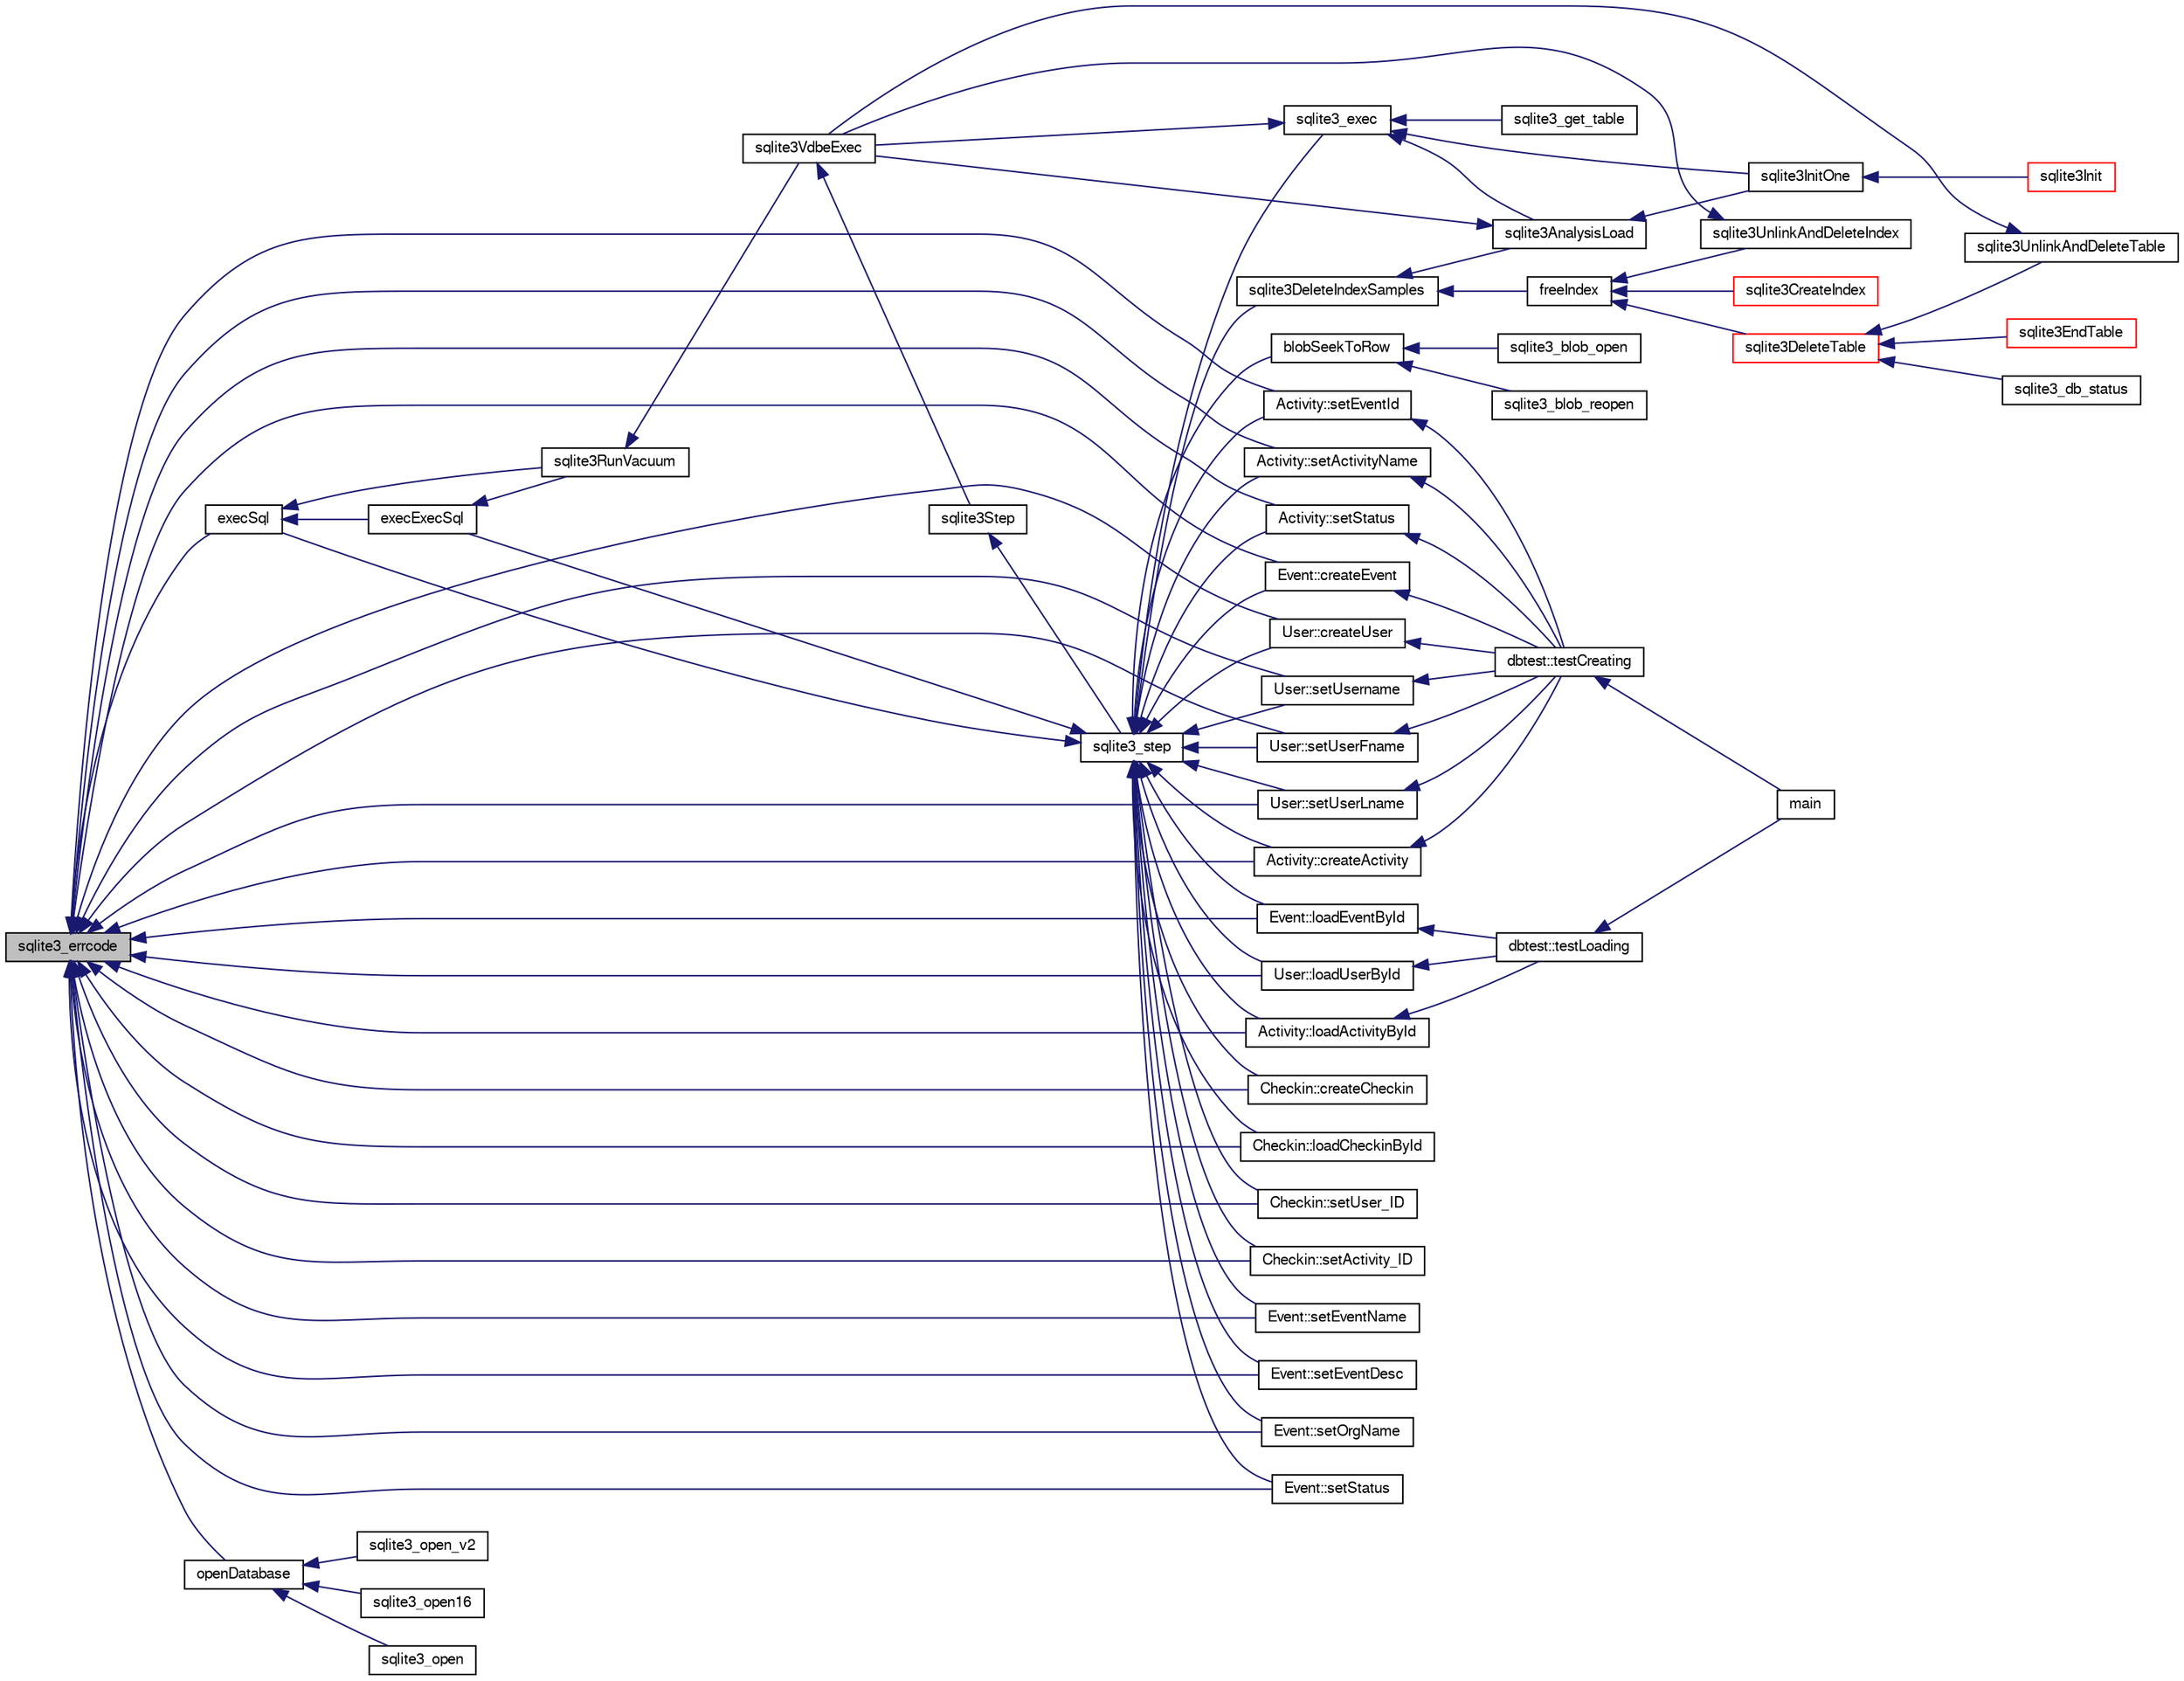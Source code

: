 digraph "sqlite3_errcode"
{
  edge [fontname="FreeSans",fontsize="10",labelfontname="FreeSans",labelfontsize="10"];
  node [fontname="FreeSans",fontsize="10",shape=record];
  rankdir="LR";
  Node330437 [label="sqlite3_errcode",height=0.2,width=0.4,color="black", fillcolor="grey75", style="filled", fontcolor="black"];
  Node330437 -> Node330438 [dir="back",color="midnightblue",fontsize="10",style="solid",fontname="FreeSans"];
  Node330438 [label="Activity::createActivity",height=0.2,width=0.4,color="black", fillcolor="white", style="filled",URL="$classActivity.html#a813cc5e52c14ab49b39014c134e3425b"];
  Node330438 -> Node330439 [dir="back",color="midnightblue",fontsize="10",style="solid",fontname="FreeSans"];
  Node330439 [label="dbtest::testCreating",height=0.2,width=0.4,color="black", fillcolor="white", style="filled",URL="$classdbtest.html#a8193e88a7df657069c8a6bd09c8243b7"];
  Node330439 -> Node330440 [dir="back",color="midnightblue",fontsize="10",style="solid",fontname="FreeSans"];
  Node330440 [label="main",height=0.2,width=0.4,color="black", fillcolor="white", style="filled",URL="$test_8cpp.html#ae66f6b31b5ad750f1fe042a706a4e3d4"];
  Node330437 -> Node330441 [dir="back",color="midnightblue",fontsize="10",style="solid",fontname="FreeSans"];
  Node330441 [label="Activity::loadActivityById",height=0.2,width=0.4,color="black", fillcolor="white", style="filled",URL="$classActivity.html#abe4ffb4f08a47212ebf9013259d9e7fd"];
  Node330441 -> Node330442 [dir="back",color="midnightblue",fontsize="10",style="solid",fontname="FreeSans"];
  Node330442 [label="dbtest::testLoading",height=0.2,width=0.4,color="black", fillcolor="white", style="filled",URL="$classdbtest.html#a6f98d82a2c8e2b9040848763504ddae1"];
  Node330442 -> Node330440 [dir="back",color="midnightblue",fontsize="10",style="solid",fontname="FreeSans"];
  Node330437 -> Node330443 [dir="back",color="midnightblue",fontsize="10",style="solid",fontname="FreeSans"];
  Node330443 [label="Activity::setEventId",height=0.2,width=0.4,color="black", fillcolor="white", style="filled",URL="$classActivity.html#adb1d0fd0d08f473e068f0a4086bfa9ca"];
  Node330443 -> Node330439 [dir="back",color="midnightblue",fontsize="10",style="solid",fontname="FreeSans"];
  Node330437 -> Node330444 [dir="back",color="midnightblue",fontsize="10",style="solid",fontname="FreeSans"];
  Node330444 [label="Activity::setActivityName",height=0.2,width=0.4,color="black", fillcolor="white", style="filled",URL="$classActivity.html#a62dc3737b33915a36086f9dd26d16a81"];
  Node330444 -> Node330439 [dir="back",color="midnightblue",fontsize="10",style="solid",fontname="FreeSans"];
  Node330437 -> Node330445 [dir="back",color="midnightblue",fontsize="10",style="solid",fontname="FreeSans"];
  Node330445 [label="Activity::setStatus",height=0.2,width=0.4,color="black", fillcolor="white", style="filled",URL="$classActivity.html#af618135a7738f4d2a7ee147a8ef912ea"];
  Node330445 -> Node330439 [dir="back",color="midnightblue",fontsize="10",style="solid",fontname="FreeSans"];
  Node330437 -> Node330446 [dir="back",color="midnightblue",fontsize="10",style="solid",fontname="FreeSans"];
  Node330446 [label="Checkin::createCheckin",height=0.2,width=0.4,color="black", fillcolor="white", style="filled",URL="$classCheckin.html#a4e40acdf7fff0e607f6de4f24f3a163c"];
  Node330437 -> Node330447 [dir="back",color="midnightblue",fontsize="10",style="solid",fontname="FreeSans"];
  Node330447 [label="Checkin::loadCheckinById",height=0.2,width=0.4,color="black", fillcolor="white", style="filled",URL="$classCheckin.html#a3461f70ea6c68475225f2a07f78a21e0"];
  Node330437 -> Node330448 [dir="back",color="midnightblue",fontsize="10",style="solid",fontname="FreeSans"];
  Node330448 [label="Checkin::setUser_ID",height=0.2,width=0.4,color="black", fillcolor="white", style="filled",URL="$classCheckin.html#a76ab640f4f912876dbebf183db5359c6"];
  Node330437 -> Node330449 [dir="back",color="midnightblue",fontsize="10",style="solid",fontname="FreeSans"];
  Node330449 [label="Checkin::setActivity_ID",height=0.2,width=0.4,color="black", fillcolor="white", style="filled",URL="$classCheckin.html#ab2ff3ec2604ec73a42af25874a00b232"];
  Node330437 -> Node330450 [dir="back",color="midnightblue",fontsize="10",style="solid",fontname="FreeSans"];
  Node330450 [label="Event::createEvent",height=0.2,width=0.4,color="black", fillcolor="white", style="filled",URL="$classEvent.html#a77adb9f4a46ffb32c2d931f0691f5903"];
  Node330450 -> Node330439 [dir="back",color="midnightblue",fontsize="10",style="solid",fontname="FreeSans"];
  Node330437 -> Node330451 [dir="back",color="midnightblue",fontsize="10",style="solid",fontname="FreeSans"];
  Node330451 [label="Event::loadEventById",height=0.2,width=0.4,color="black", fillcolor="white", style="filled",URL="$classEvent.html#afa66cea33f722dbeecb69cc98fdea055"];
  Node330451 -> Node330442 [dir="back",color="midnightblue",fontsize="10",style="solid",fontname="FreeSans"];
  Node330437 -> Node330452 [dir="back",color="midnightblue",fontsize="10",style="solid",fontname="FreeSans"];
  Node330452 [label="Event::setEventName",height=0.2,width=0.4,color="black", fillcolor="white", style="filled",URL="$classEvent.html#a10596b6ca077df05184e30d62b08729d"];
  Node330437 -> Node330453 [dir="back",color="midnightblue",fontsize="10",style="solid",fontname="FreeSans"];
  Node330453 [label="Event::setEventDesc",height=0.2,width=0.4,color="black", fillcolor="white", style="filled",URL="$classEvent.html#ae36b8377dcae792f1c5c4726024c981b"];
  Node330437 -> Node330454 [dir="back",color="midnightblue",fontsize="10",style="solid",fontname="FreeSans"];
  Node330454 [label="Event::setOrgName",height=0.2,width=0.4,color="black", fillcolor="white", style="filled",URL="$classEvent.html#a19aac0f776bd764563a54977656cf680"];
  Node330437 -> Node330455 [dir="back",color="midnightblue",fontsize="10",style="solid",fontname="FreeSans"];
  Node330455 [label="Event::setStatus",height=0.2,width=0.4,color="black", fillcolor="white", style="filled",URL="$classEvent.html#ab0a6b9285af0f4172eb841e2b80f8972"];
  Node330437 -> Node330456 [dir="back",color="midnightblue",fontsize="10",style="solid",fontname="FreeSans"];
  Node330456 [label="execSql",height=0.2,width=0.4,color="black", fillcolor="white", style="filled",URL="$sqlite3_8c.html#a7d16651b98a110662f4c265eff0246cb"];
  Node330456 -> Node330457 [dir="back",color="midnightblue",fontsize="10",style="solid",fontname="FreeSans"];
  Node330457 [label="execExecSql",height=0.2,width=0.4,color="black", fillcolor="white", style="filled",URL="$sqlite3_8c.html#ac1be09a6c047f21133d16378d301e0d4"];
  Node330457 -> Node330458 [dir="back",color="midnightblue",fontsize="10",style="solid",fontname="FreeSans"];
  Node330458 [label="sqlite3RunVacuum",height=0.2,width=0.4,color="black", fillcolor="white", style="filled",URL="$sqlite3_8c.html#a5e83ddc7b3e7e8e79ad5d1fc92de1d2f"];
  Node330458 -> Node330459 [dir="back",color="midnightblue",fontsize="10",style="solid",fontname="FreeSans"];
  Node330459 [label="sqlite3VdbeExec",height=0.2,width=0.4,color="black", fillcolor="white", style="filled",URL="$sqlite3_8c.html#a8ce40a614bdc56719c4d642b1e4dfb21"];
  Node330459 -> Node330460 [dir="back",color="midnightblue",fontsize="10",style="solid",fontname="FreeSans"];
  Node330460 [label="sqlite3Step",height=0.2,width=0.4,color="black", fillcolor="white", style="filled",URL="$sqlite3_8c.html#a3f2872e873e2758a4beedad1d5113554"];
  Node330460 -> Node330461 [dir="back",color="midnightblue",fontsize="10",style="solid",fontname="FreeSans"];
  Node330461 [label="sqlite3_step",height=0.2,width=0.4,color="black", fillcolor="white", style="filled",URL="$sqlite3_8h.html#ac1e491ce36b7471eb28387f7d3c74334"];
  Node330461 -> Node330438 [dir="back",color="midnightblue",fontsize="10",style="solid",fontname="FreeSans"];
  Node330461 -> Node330441 [dir="back",color="midnightblue",fontsize="10",style="solid",fontname="FreeSans"];
  Node330461 -> Node330443 [dir="back",color="midnightblue",fontsize="10",style="solid",fontname="FreeSans"];
  Node330461 -> Node330444 [dir="back",color="midnightblue",fontsize="10",style="solid",fontname="FreeSans"];
  Node330461 -> Node330445 [dir="back",color="midnightblue",fontsize="10",style="solid",fontname="FreeSans"];
  Node330461 -> Node330446 [dir="back",color="midnightblue",fontsize="10",style="solid",fontname="FreeSans"];
  Node330461 -> Node330447 [dir="back",color="midnightblue",fontsize="10",style="solid",fontname="FreeSans"];
  Node330461 -> Node330448 [dir="back",color="midnightblue",fontsize="10",style="solid",fontname="FreeSans"];
  Node330461 -> Node330449 [dir="back",color="midnightblue",fontsize="10",style="solid",fontname="FreeSans"];
  Node330461 -> Node330450 [dir="back",color="midnightblue",fontsize="10",style="solid",fontname="FreeSans"];
  Node330461 -> Node330451 [dir="back",color="midnightblue",fontsize="10",style="solid",fontname="FreeSans"];
  Node330461 -> Node330452 [dir="back",color="midnightblue",fontsize="10",style="solid",fontname="FreeSans"];
  Node330461 -> Node330453 [dir="back",color="midnightblue",fontsize="10",style="solid",fontname="FreeSans"];
  Node330461 -> Node330454 [dir="back",color="midnightblue",fontsize="10",style="solid",fontname="FreeSans"];
  Node330461 -> Node330455 [dir="back",color="midnightblue",fontsize="10",style="solid",fontname="FreeSans"];
  Node330461 -> Node330462 [dir="back",color="midnightblue",fontsize="10",style="solid",fontname="FreeSans"];
  Node330462 [label="blobSeekToRow",height=0.2,width=0.4,color="black", fillcolor="white", style="filled",URL="$sqlite3_8c.html#afff57e13332b98c8a44a7cebe38962ab"];
  Node330462 -> Node330463 [dir="back",color="midnightblue",fontsize="10",style="solid",fontname="FreeSans"];
  Node330463 [label="sqlite3_blob_open",height=0.2,width=0.4,color="black", fillcolor="white", style="filled",URL="$sqlite3_8h.html#adb8ad839a5bdd62a43785132bc7dd518"];
  Node330462 -> Node330464 [dir="back",color="midnightblue",fontsize="10",style="solid",fontname="FreeSans"];
  Node330464 [label="sqlite3_blob_reopen",height=0.2,width=0.4,color="black", fillcolor="white", style="filled",URL="$sqlite3_8h.html#abc77c24fdc0150138490359a94360f7e"];
  Node330461 -> Node330465 [dir="back",color="midnightblue",fontsize="10",style="solid",fontname="FreeSans"];
  Node330465 [label="sqlite3DeleteIndexSamples",height=0.2,width=0.4,color="black", fillcolor="white", style="filled",URL="$sqlite3_8c.html#aaeda0302fbf61397ec009f65bed047ef"];
  Node330465 -> Node330466 [dir="back",color="midnightblue",fontsize="10",style="solid",fontname="FreeSans"];
  Node330466 [label="sqlite3AnalysisLoad",height=0.2,width=0.4,color="black", fillcolor="white", style="filled",URL="$sqlite3_8c.html#a48a2301c27e1d3d68708b9b8761b5a01"];
  Node330466 -> Node330459 [dir="back",color="midnightblue",fontsize="10",style="solid",fontname="FreeSans"];
  Node330466 -> Node330467 [dir="back",color="midnightblue",fontsize="10",style="solid",fontname="FreeSans"];
  Node330467 [label="sqlite3InitOne",height=0.2,width=0.4,color="black", fillcolor="white", style="filled",URL="$sqlite3_8c.html#ac4318b25df65269906b0379251fe9b85"];
  Node330467 -> Node330468 [dir="back",color="midnightblue",fontsize="10",style="solid",fontname="FreeSans"];
  Node330468 [label="sqlite3Init",height=0.2,width=0.4,color="red", fillcolor="white", style="filled",URL="$sqlite3_8c.html#aed74e3dc765631a833f522f425ff5a48"];
  Node330465 -> Node330568 [dir="back",color="midnightblue",fontsize="10",style="solid",fontname="FreeSans"];
  Node330568 [label="freeIndex",height=0.2,width=0.4,color="black", fillcolor="white", style="filled",URL="$sqlite3_8c.html#a00907c99c18d5bcb9d0b38c077146c31"];
  Node330568 -> Node330569 [dir="back",color="midnightblue",fontsize="10",style="solid",fontname="FreeSans"];
  Node330569 [label="sqlite3UnlinkAndDeleteIndex",height=0.2,width=0.4,color="black", fillcolor="white", style="filled",URL="$sqlite3_8c.html#a889f2dcb438c56db37a6d61e9f25e244"];
  Node330569 -> Node330459 [dir="back",color="midnightblue",fontsize="10",style="solid",fontname="FreeSans"];
  Node330568 -> Node330570 [dir="back",color="midnightblue",fontsize="10",style="solid",fontname="FreeSans"];
  Node330570 [label="sqlite3DeleteTable",height=0.2,width=0.4,color="red", fillcolor="white", style="filled",URL="$sqlite3_8c.html#a7fd3d507375a381a3807f92735318973"];
  Node330570 -> Node330571 [dir="back",color="midnightblue",fontsize="10",style="solid",fontname="FreeSans"];
  Node330571 [label="sqlite3_db_status",height=0.2,width=0.4,color="black", fillcolor="white", style="filled",URL="$sqlite3_8h.html#ab64e8333313ee2e44116842711818940"];
  Node330570 -> Node330572 [dir="back",color="midnightblue",fontsize="10",style="solid",fontname="FreeSans"];
  Node330572 [label="sqlite3UnlinkAndDeleteTable",height=0.2,width=0.4,color="black", fillcolor="white", style="filled",URL="$sqlite3_8c.html#a9733677716a49de464f86fff164e9a1b"];
  Node330572 -> Node330459 [dir="back",color="midnightblue",fontsize="10",style="solid",fontname="FreeSans"];
  Node330570 -> Node330483 [dir="back",color="midnightblue",fontsize="10",style="solid",fontname="FreeSans"];
  Node330483 [label="sqlite3EndTable",height=0.2,width=0.4,color="red", fillcolor="white", style="filled",URL="$sqlite3_8c.html#a7b5f2c66c0f0b6f819d970ca389768b0"];
  Node330568 -> Node330480 [dir="back",color="midnightblue",fontsize="10",style="solid",fontname="FreeSans"];
  Node330480 [label="sqlite3CreateIndex",height=0.2,width=0.4,color="red", fillcolor="white", style="filled",URL="$sqlite3_8c.html#a8dbe5e590ab6c58a8c45f34f7c81e825"];
  Node330461 -> Node330631 [dir="back",color="midnightblue",fontsize="10",style="solid",fontname="FreeSans"];
  Node330631 [label="sqlite3_exec",height=0.2,width=0.4,color="black", fillcolor="white", style="filled",URL="$sqlite3_8h.html#a97487ec8150e0bcc8fa392ab8f0e24db"];
  Node330631 -> Node330459 [dir="back",color="midnightblue",fontsize="10",style="solid",fontname="FreeSans"];
  Node330631 -> Node330466 [dir="back",color="midnightblue",fontsize="10",style="solid",fontname="FreeSans"];
  Node330631 -> Node330467 [dir="back",color="midnightblue",fontsize="10",style="solid",fontname="FreeSans"];
  Node330631 -> Node330632 [dir="back",color="midnightblue",fontsize="10",style="solid",fontname="FreeSans"];
  Node330632 [label="sqlite3_get_table",height=0.2,width=0.4,color="black", fillcolor="white", style="filled",URL="$sqlite3_8h.html#a5effeac4e12df57beaa35c5be1f61579"];
  Node330461 -> Node330456 [dir="back",color="midnightblue",fontsize="10",style="solid",fontname="FreeSans"];
  Node330461 -> Node330457 [dir="back",color="midnightblue",fontsize="10",style="solid",fontname="FreeSans"];
  Node330461 -> Node330625 [dir="back",color="midnightblue",fontsize="10",style="solid",fontname="FreeSans"];
  Node330625 [label="User::createUser",height=0.2,width=0.4,color="black", fillcolor="white", style="filled",URL="$classUser.html#a22ed673939e8cc0a136130b809bba513"];
  Node330625 -> Node330439 [dir="back",color="midnightblue",fontsize="10",style="solid",fontname="FreeSans"];
  Node330461 -> Node330626 [dir="back",color="midnightblue",fontsize="10",style="solid",fontname="FreeSans"];
  Node330626 [label="User::loadUserById",height=0.2,width=0.4,color="black", fillcolor="white", style="filled",URL="$classUser.html#a863377665b7fb83c5547dcf9727f5092"];
  Node330626 -> Node330442 [dir="back",color="midnightblue",fontsize="10",style="solid",fontname="FreeSans"];
  Node330461 -> Node330627 [dir="back",color="midnightblue",fontsize="10",style="solid",fontname="FreeSans"];
  Node330627 [label="User::setUsername",height=0.2,width=0.4,color="black", fillcolor="white", style="filled",URL="$classUser.html#aa0497022a136cb78de785b0a39ae60b1"];
  Node330627 -> Node330439 [dir="back",color="midnightblue",fontsize="10",style="solid",fontname="FreeSans"];
  Node330461 -> Node330628 [dir="back",color="midnightblue",fontsize="10",style="solid",fontname="FreeSans"];
  Node330628 [label="User::setUserFname",height=0.2,width=0.4,color="black", fillcolor="white", style="filled",URL="$classUser.html#a72657eb55cd0ca437b4841a43f19912f"];
  Node330628 -> Node330439 [dir="back",color="midnightblue",fontsize="10",style="solid",fontname="FreeSans"];
  Node330461 -> Node330629 [dir="back",color="midnightblue",fontsize="10",style="solid",fontname="FreeSans"];
  Node330629 [label="User::setUserLname",height=0.2,width=0.4,color="black", fillcolor="white", style="filled",URL="$classUser.html#aa25973387e5afe1aa6f60dd6545e33b5"];
  Node330629 -> Node330439 [dir="back",color="midnightblue",fontsize="10",style="solid",fontname="FreeSans"];
  Node330456 -> Node330458 [dir="back",color="midnightblue",fontsize="10",style="solid",fontname="FreeSans"];
  Node330437 -> Node330673 [dir="back",color="midnightblue",fontsize="10",style="solid",fontname="FreeSans"];
  Node330673 [label="openDatabase",height=0.2,width=0.4,color="black", fillcolor="white", style="filled",URL="$sqlite3_8c.html#a6a9c3bc3a64234e863413f41db473758"];
  Node330673 -> Node330674 [dir="back",color="midnightblue",fontsize="10",style="solid",fontname="FreeSans"];
  Node330674 [label="sqlite3_open",height=0.2,width=0.4,color="black", fillcolor="white", style="filled",URL="$sqlite3_8h.html#a97ba966ed1acc38409786258268f5f71"];
  Node330673 -> Node330675 [dir="back",color="midnightblue",fontsize="10",style="solid",fontname="FreeSans"];
  Node330675 [label="sqlite3_open_v2",height=0.2,width=0.4,color="black", fillcolor="white", style="filled",URL="$sqlite3_8h.html#a140fe275b6975dc867cea50a65a217c4"];
  Node330673 -> Node330676 [dir="back",color="midnightblue",fontsize="10",style="solid",fontname="FreeSans"];
  Node330676 [label="sqlite3_open16",height=0.2,width=0.4,color="black", fillcolor="white", style="filled",URL="$sqlite3_8h.html#adbc401bb96713f32e553db32f6f3ca33"];
  Node330437 -> Node330625 [dir="back",color="midnightblue",fontsize="10",style="solid",fontname="FreeSans"];
  Node330437 -> Node330626 [dir="back",color="midnightblue",fontsize="10",style="solid",fontname="FreeSans"];
  Node330437 -> Node330627 [dir="back",color="midnightblue",fontsize="10",style="solid",fontname="FreeSans"];
  Node330437 -> Node330628 [dir="back",color="midnightblue",fontsize="10",style="solid",fontname="FreeSans"];
  Node330437 -> Node330629 [dir="back",color="midnightblue",fontsize="10",style="solid",fontname="FreeSans"];
}
